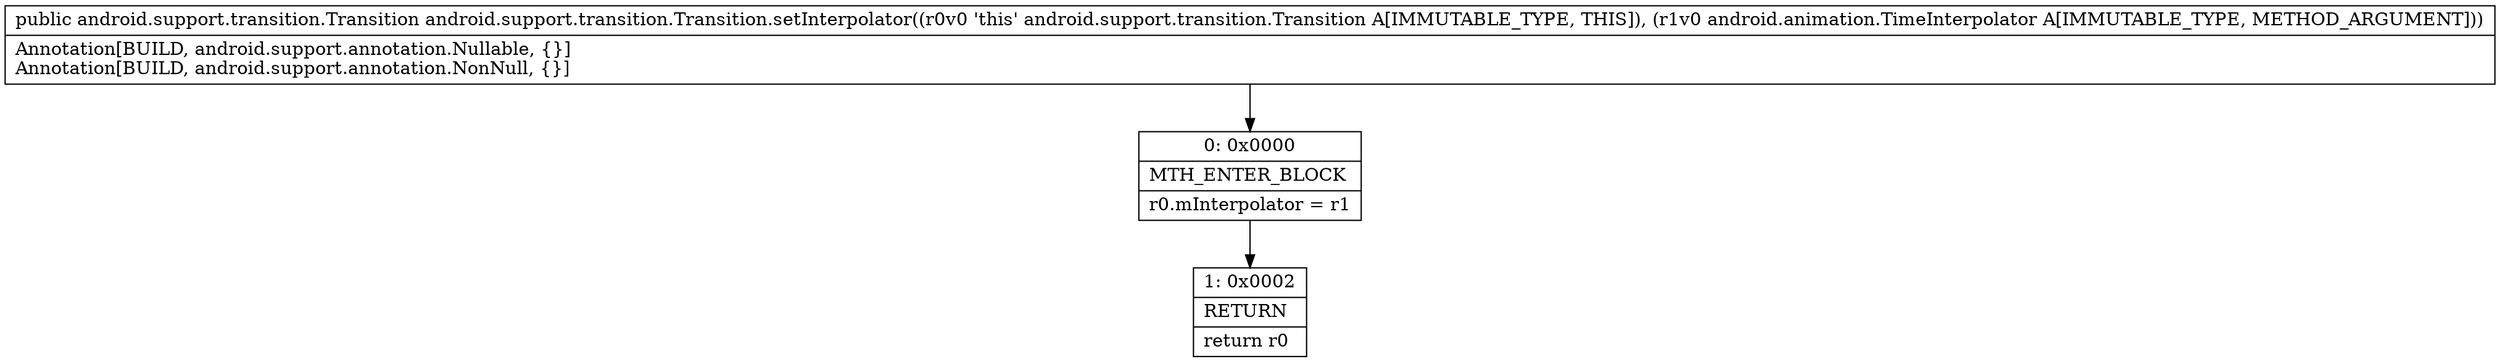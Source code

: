 digraph "CFG forandroid.support.transition.Transition.setInterpolator(Landroid\/animation\/TimeInterpolator;)Landroid\/support\/transition\/Transition;" {
Node_0 [shape=record,label="{0\:\ 0x0000|MTH_ENTER_BLOCK\l|r0.mInterpolator = r1\l}"];
Node_1 [shape=record,label="{1\:\ 0x0002|RETURN\l|return r0\l}"];
MethodNode[shape=record,label="{public android.support.transition.Transition android.support.transition.Transition.setInterpolator((r0v0 'this' android.support.transition.Transition A[IMMUTABLE_TYPE, THIS]), (r1v0 android.animation.TimeInterpolator A[IMMUTABLE_TYPE, METHOD_ARGUMENT]))  | Annotation[BUILD, android.support.annotation.Nullable, \{\}]\lAnnotation[BUILD, android.support.annotation.NonNull, \{\}]\l}"];
MethodNode -> Node_0;
Node_0 -> Node_1;
}

